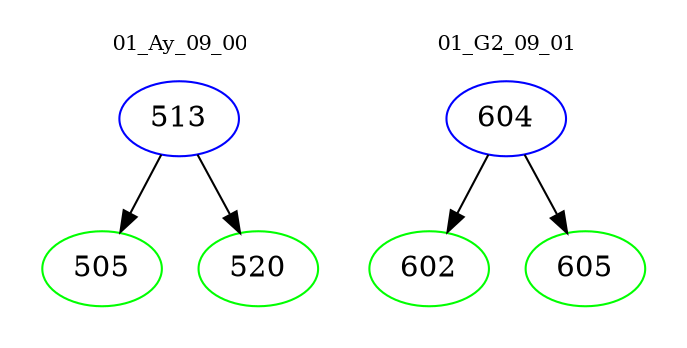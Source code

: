 digraph{
subgraph cluster_0 {
color = white
label = "01_Ay_09_00";
fontsize=10;
T0_513 [label="513", color="blue"]
T0_513 -> T0_505 [color="black"]
T0_505 [label="505", color="green"]
T0_513 -> T0_520 [color="black"]
T0_520 [label="520", color="green"]
}
subgraph cluster_1 {
color = white
label = "01_G2_09_01";
fontsize=10;
T1_604 [label="604", color="blue"]
T1_604 -> T1_602 [color="black"]
T1_602 [label="602", color="green"]
T1_604 -> T1_605 [color="black"]
T1_605 [label="605", color="green"]
}
}
